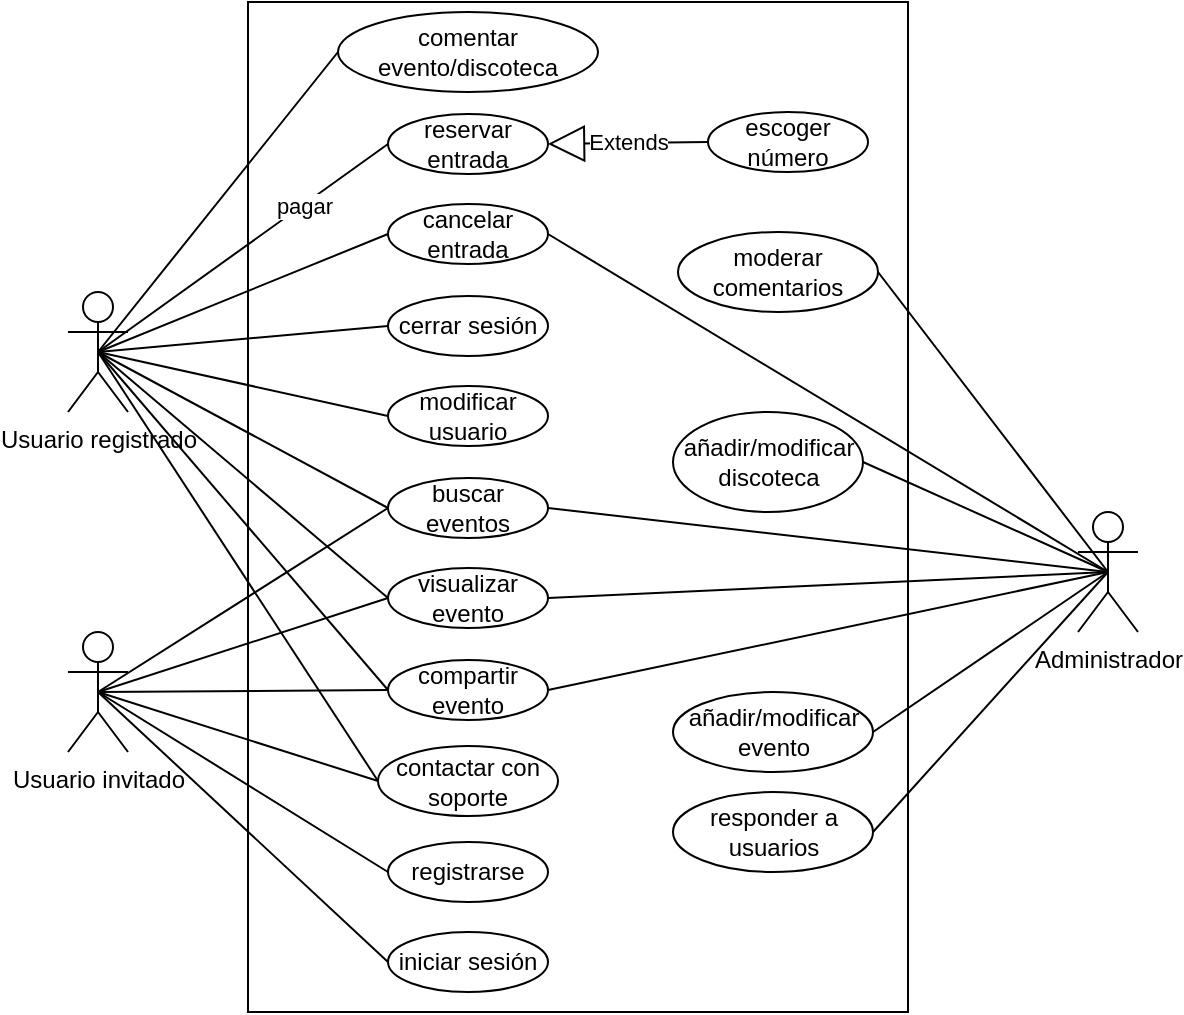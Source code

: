<mxfile version="21.8.2" type="device">
  <diagram name="Page-1" id="17xLx5Jpj_yAPQxF6Sxz">
    <mxGraphModel dx="1434" dy="790" grid="1" gridSize="10" guides="1" tooltips="1" connect="1" arrows="1" fold="1" page="1" pageScale="1" pageWidth="850" pageHeight="1100" math="0" shadow="0">
      <root>
        <mxCell id="0" />
        <mxCell id="1" parent="0" />
        <mxCell id="ru2hNwoar7phW9bpmIqV-1" value="&lt;div&gt;Usuario registrado&lt;/div&gt;" style="shape=umlActor;verticalLabelPosition=bottom;verticalAlign=top;html=1;outlineConnect=0;" parent="1" vertex="1">
          <mxGeometry x="120" y="160" width="30" height="60" as="geometry" />
        </mxCell>
        <mxCell id="ru2hNwoar7phW9bpmIqV-2" value="&lt;div&gt;Usuario invitado&lt;/div&gt;" style="shape=umlActor;verticalLabelPosition=bottom;verticalAlign=top;html=1;outlineConnect=0;" parent="1" vertex="1">
          <mxGeometry x="120" y="330" width="30" height="60" as="geometry" />
        </mxCell>
        <mxCell id="ru2hNwoar7phW9bpmIqV-3" value="&lt;div&gt;Administrador&lt;/div&gt;" style="shape=umlActor;verticalLabelPosition=bottom;verticalAlign=top;html=1;outlineConnect=0;" parent="1" vertex="1">
          <mxGeometry x="625" y="270" width="30" height="60" as="geometry" />
        </mxCell>
        <mxCell id="ru2hNwoar7phW9bpmIqV-4" value="" style="rounded=0;whiteSpace=wrap;html=1;fillColor=none;" parent="1" vertex="1">
          <mxGeometry x="210" y="15" width="330" height="505" as="geometry" />
        </mxCell>
        <mxCell id="ru2hNwoar7phW9bpmIqV-7" value="cerrar sesión" style="ellipse;whiteSpace=wrap;html=1;" parent="1" vertex="1">
          <mxGeometry x="280" y="162" width="80" height="30" as="geometry" />
        </mxCell>
        <mxCell id="ru2hNwoar7phW9bpmIqV-11" value="" style="endArrow=none;html=1;rounded=0;exitX=0.5;exitY=0.5;exitDx=0;exitDy=0;exitPerimeter=0;entryX=0;entryY=0.5;entryDx=0;entryDy=0;" parent="1" source="ru2hNwoar7phW9bpmIqV-1" target="ru2hNwoar7phW9bpmIqV-7" edge="1">
          <mxGeometry width="50" height="50" relative="1" as="geometry">
            <mxPoint x="135" y="160" as="sourcePoint" />
            <mxPoint x="290" y="105" as="targetPoint" />
          </mxGeometry>
        </mxCell>
        <mxCell id="ru2hNwoar7phW9bpmIqV-14" value="buscar eventos" style="ellipse;whiteSpace=wrap;html=1;" parent="1" vertex="1">
          <mxGeometry x="280" y="253" width="80" height="30" as="geometry" />
        </mxCell>
        <mxCell id="ru2hNwoar7phW9bpmIqV-15" value="" style="endArrow=none;html=1;rounded=0;exitX=0.5;exitY=0.5;exitDx=0;exitDy=0;exitPerimeter=0;entryX=0;entryY=0.5;entryDx=0;entryDy=0;" parent="1" source="ru2hNwoar7phW9bpmIqV-1" target="ru2hNwoar7phW9bpmIqV-14" edge="1">
          <mxGeometry width="50" height="50" relative="1" as="geometry">
            <mxPoint x="175" y="230" as="sourcePoint" />
            <mxPoint x="290" y="175" as="targetPoint" />
          </mxGeometry>
        </mxCell>
        <mxCell id="ru2hNwoar7phW9bpmIqV-16" value="registrarse" style="ellipse;whiteSpace=wrap;html=1;" parent="1" vertex="1">
          <mxGeometry x="280" y="435" width="80" height="30" as="geometry" />
        </mxCell>
        <mxCell id="ru2hNwoar7phW9bpmIqV-17" value="" style="endArrow=none;html=1;rounded=0;exitX=0.5;exitY=0.5;exitDx=0;exitDy=0;exitPerimeter=0;entryX=0;entryY=0.5;entryDx=0;entryDy=0;" parent="1" source="ru2hNwoar7phW9bpmIqV-2" target="ru2hNwoar7phW9bpmIqV-16" edge="1">
          <mxGeometry width="50" height="50" relative="1" as="geometry">
            <mxPoint x="170" y="470" as="sourcePoint" />
            <mxPoint x="285" y="415" as="targetPoint" />
          </mxGeometry>
        </mxCell>
        <mxCell id="ru2hNwoar7phW9bpmIqV-18" value="" style="endArrow=none;html=1;rounded=0;exitX=0.5;exitY=0.5;exitDx=0;exitDy=0;exitPerimeter=0;entryX=0;entryY=0.5;entryDx=0;entryDy=0;" parent="1" source="ru2hNwoar7phW9bpmIqV-2" target="ru2hNwoar7phW9bpmIqV-14" edge="1">
          <mxGeometry width="50" height="50" relative="1" as="geometry">
            <mxPoint x="185" y="210" as="sourcePoint" />
            <mxPoint x="290" y="325" as="targetPoint" />
          </mxGeometry>
        </mxCell>
        <mxCell id="ru2hNwoar7phW9bpmIqV-19" value="visualizar evento" style="ellipse;whiteSpace=wrap;html=1;" parent="1" vertex="1">
          <mxGeometry x="280" y="298" width="80" height="30" as="geometry" />
        </mxCell>
        <mxCell id="ru2hNwoar7phW9bpmIqV-21" value="" style="endArrow=none;html=1;rounded=0;exitX=0.5;exitY=0.5;exitDx=0;exitDy=0;exitPerimeter=0;entryX=0;entryY=0.5;entryDx=0;entryDy=0;" parent="1" source="ru2hNwoar7phW9bpmIqV-2" target="ru2hNwoar7phW9bpmIqV-19" edge="1">
          <mxGeometry width="50" height="50" relative="1" as="geometry">
            <mxPoint x="185" y="370" as="sourcePoint" />
            <mxPoint x="290" y="295" as="targetPoint" />
          </mxGeometry>
        </mxCell>
        <mxCell id="ru2hNwoar7phW9bpmIqV-22" value="" style="endArrow=none;html=1;rounded=0;exitX=0.5;exitY=0.5;exitDx=0;exitDy=0;exitPerimeter=0;entryX=0;entryY=0.5;entryDx=0;entryDy=0;" parent="1" source="ru2hNwoar7phW9bpmIqV-1" target="ru2hNwoar7phW9bpmIqV-19" edge="1">
          <mxGeometry width="50" height="50" relative="1" as="geometry">
            <mxPoint x="195" y="370" as="sourcePoint" />
            <mxPoint x="300" y="295" as="targetPoint" />
          </mxGeometry>
        </mxCell>
        <mxCell id="ru2hNwoar7phW9bpmIqV-23" value="compartir evento" style="ellipse;whiteSpace=wrap;html=1;" parent="1" vertex="1">
          <mxGeometry x="280" y="344" width="80" height="30" as="geometry" />
        </mxCell>
        <mxCell id="ru2hNwoar7phW9bpmIqV-24" value="" style="endArrow=none;html=1;rounded=0;exitX=0.5;exitY=0.5;exitDx=0;exitDy=0;exitPerimeter=0;entryX=0;entryY=0.5;entryDx=0;entryDy=0;" parent="1" source="ru2hNwoar7phW9bpmIqV-2" target="ru2hNwoar7phW9bpmIqV-23" edge="1">
          <mxGeometry width="50" height="50" relative="1" as="geometry">
            <mxPoint x="175" y="400" as="sourcePoint" />
            <mxPoint x="290" y="335" as="targetPoint" />
          </mxGeometry>
        </mxCell>
        <mxCell id="ru2hNwoar7phW9bpmIqV-25" value="" style="endArrow=none;html=1;rounded=0;exitX=0.5;exitY=0.5;exitDx=0;exitDy=0;exitPerimeter=0;entryX=0;entryY=0.5;entryDx=0;entryDy=0;" parent="1" source="ru2hNwoar7phW9bpmIqV-1" target="ru2hNwoar7phW9bpmIqV-23" edge="1">
          <mxGeometry width="50" height="50" relative="1" as="geometry">
            <mxPoint x="175" y="230" as="sourcePoint" />
            <mxPoint x="300" y="335" as="targetPoint" />
          </mxGeometry>
        </mxCell>
        <mxCell id="ru2hNwoar7phW9bpmIqV-26" value="añadir/modificar discoteca" style="ellipse;whiteSpace=wrap;html=1;flipV=0;" parent="1" vertex="1">
          <mxGeometry x="422.5" y="220" width="95" height="50" as="geometry" />
        </mxCell>
        <mxCell id="ru2hNwoar7phW9bpmIqV-27" value="" style="endArrow=none;html=1;rounded=0;exitX=0.5;exitY=0.5;exitDx=0;exitDy=0;exitPerimeter=0;entryX=1;entryY=0.5;entryDx=0;entryDy=0;" parent="1" source="ru2hNwoar7phW9bpmIqV-3" target="ru2hNwoar7phW9bpmIqV-26" edge="1">
          <mxGeometry width="50" height="50" relative="1" as="geometry">
            <mxPoint x="335" y="270" as="sourcePoint" />
            <mxPoint x="450" y="215" as="targetPoint" />
          </mxGeometry>
        </mxCell>
        <mxCell id="ru2hNwoar7phW9bpmIqV-28" value="añadir/modificar evento" style="ellipse;whiteSpace=wrap;html=1;flipV=0;" parent="1" vertex="1">
          <mxGeometry x="422.5" y="360" width="100" height="40" as="geometry" />
        </mxCell>
        <mxCell id="ru2hNwoar7phW9bpmIqV-29" value="" style="endArrow=none;html=1;rounded=0;exitX=0.5;exitY=0.5;exitDx=0;exitDy=0;exitPerimeter=0;entryX=1;entryY=0.5;entryDx=0;entryDy=0;" parent="1" source="ru2hNwoar7phW9bpmIqV-3" target="ru2hNwoar7phW9bpmIqV-28" edge="1">
          <mxGeometry width="50" height="50" relative="1" as="geometry">
            <mxPoint x="640" y="340" as="sourcePoint" />
            <mxPoint x="450" y="255" as="targetPoint" />
          </mxGeometry>
        </mxCell>
        <mxCell id="ru2hNwoar7phW9bpmIqV-32" value="comentar evento/discoteca" style="ellipse;whiteSpace=wrap;html=1;" parent="1" vertex="1">
          <mxGeometry x="255" y="20" width="130" height="40" as="geometry" />
        </mxCell>
        <mxCell id="ru2hNwoar7phW9bpmIqV-33" value="" style="endArrow=none;html=1;rounded=0;exitX=0.5;exitY=0.5;exitDx=0;exitDy=0;exitPerimeter=0;entryX=0;entryY=0.5;entryDx=0;entryDy=0;" parent="1" source="ru2hNwoar7phW9bpmIqV-1" target="ru2hNwoar7phW9bpmIqV-32" edge="1">
          <mxGeometry width="50" height="50" relative="1" as="geometry">
            <mxPoint x="175" y="230" as="sourcePoint" />
            <mxPoint x="290" y="175" as="targetPoint" />
          </mxGeometry>
        </mxCell>
        <mxCell id="ru2hNwoar7phW9bpmIqV-34" value="modificar usuario" style="ellipse;whiteSpace=wrap;html=1;" parent="1" vertex="1">
          <mxGeometry x="280" y="207" width="80" height="30" as="geometry" />
        </mxCell>
        <mxCell id="ru2hNwoar7phW9bpmIqV-35" value="" style="endArrow=none;html=1;rounded=0;exitX=0.5;exitY=0.5;exitDx=0;exitDy=0;exitPerimeter=0;entryX=0;entryY=0.5;entryDx=0;entryDy=0;" parent="1" source="ru2hNwoar7phW9bpmIqV-1" target="ru2hNwoar7phW9bpmIqV-34" edge="1">
          <mxGeometry width="50" height="50" relative="1" as="geometry">
            <mxPoint x="185" y="230" as="sourcePoint" />
            <mxPoint x="300" y="215" as="targetPoint" />
          </mxGeometry>
        </mxCell>
        <mxCell id="ru2hNwoar7phW9bpmIqV-36" value="reservar entrada" style="ellipse;whiteSpace=wrap;html=1;" parent="1" vertex="1">
          <mxGeometry x="280" y="71" width="80" height="30" as="geometry" />
        </mxCell>
        <mxCell id="ru2hNwoar7phW9bpmIqV-37" value="" style="endArrow=none;html=1;rounded=0;exitX=0.5;exitY=0.5;exitDx=0;exitDy=0;exitPerimeter=0;entryX=0;entryY=0.5;entryDx=0;entryDy=0;" parent="1" source="ru2hNwoar7phW9bpmIqV-1" target="ru2hNwoar7phW9bpmIqV-36" edge="1">
          <mxGeometry width="50" height="50" relative="1" as="geometry">
            <mxPoint x="175" y="220" as="sourcePoint" />
            <mxPoint x="290" y="205" as="targetPoint" />
          </mxGeometry>
        </mxCell>
        <mxCell id="ru2hNwoar7phW9bpmIqV-51" value="pagar" style="edgeLabel;html=1;align=center;verticalAlign=middle;resizable=0;points=[];" parent="ru2hNwoar7phW9bpmIqV-37" vertex="1" connectable="0">
          <mxGeometry x="0.415" relative="1" as="geometry">
            <mxPoint as="offset" />
          </mxGeometry>
        </mxCell>
        <mxCell id="ru2hNwoar7phW9bpmIqV-38" value="contactar con soporte" style="ellipse;whiteSpace=wrap;html=1;" parent="1" vertex="1">
          <mxGeometry x="275" y="387" width="90" height="35" as="geometry" />
        </mxCell>
        <mxCell id="ru2hNwoar7phW9bpmIqV-39" value="" style="endArrow=none;html=1;rounded=0;exitX=0.5;exitY=0.5;exitDx=0;exitDy=0;exitPerimeter=0;entryX=0;entryY=0.5;entryDx=0;entryDy=0;" parent="1" source="ru2hNwoar7phW9bpmIqV-2" target="ru2hNwoar7phW9bpmIqV-38" edge="1">
          <mxGeometry width="50" height="50" relative="1" as="geometry">
            <mxPoint x="175" y="400" as="sourcePoint" />
            <mxPoint x="290" y="375" as="targetPoint" />
          </mxGeometry>
        </mxCell>
        <mxCell id="ru2hNwoar7phW9bpmIqV-40" value="" style="endArrow=none;html=1;rounded=0;exitX=0.5;exitY=0.5;exitDx=0;exitDy=0;exitPerimeter=0;entryX=0;entryY=0.5;entryDx=0;entryDy=0;" parent="1" source="ru2hNwoar7phW9bpmIqV-1" target="ru2hNwoar7phW9bpmIqV-38" edge="1">
          <mxGeometry width="50" height="50" relative="1" as="geometry">
            <mxPoint x="175" y="230" as="sourcePoint" />
            <mxPoint x="300" y="375" as="targetPoint" />
          </mxGeometry>
        </mxCell>
        <mxCell id="ru2hNwoar7phW9bpmIqV-41" value="responder a usuarios" style="ellipse;whiteSpace=wrap;html=1;flipV=0;" parent="1" vertex="1">
          <mxGeometry x="422.5" y="410" width="100" height="40" as="geometry" />
        </mxCell>
        <mxCell id="ru2hNwoar7phW9bpmIqV-42" value="" style="endArrow=none;html=1;rounded=0;exitX=0.5;exitY=0.5;exitDx=0;exitDy=0;exitPerimeter=0;entryX=1;entryY=0.5;entryDx=0;entryDy=0;" parent="1" source="ru2hNwoar7phW9bpmIqV-3" target="ru2hNwoar7phW9bpmIqV-41" edge="1">
          <mxGeometry width="50" height="50" relative="1" as="geometry">
            <mxPoint x="640" y="350" as="sourcePoint" />
            <mxPoint x="450" y="305" as="targetPoint" />
          </mxGeometry>
        </mxCell>
        <mxCell id="ru2hNwoar7phW9bpmIqV-43" value="moderar comentarios" style="ellipse;whiteSpace=wrap;html=1;" parent="1" vertex="1">
          <mxGeometry x="425" y="130" width="100" height="40" as="geometry" />
        </mxCell>
        <mxCell id="ru2hNwoar7phW9bpmIqV-44" value="" style="endArrow=none;html=1;rounded=0;exitX=0.5;exitY=0.5;exitDx=0;exitDy=0;exitPerimeter=0;entryX=1;entryY=0.5;entryDx=0;entryDy=0;" parent="1" source="ru2hNwoar7phW9bpmIqV-3" target="ru2hNwoar7phW9bpmIqV-43" edge="1">
          <mxGeometry width="50" height="50" relative="1" as="geometry">
            <mxPoint x="640" y="190" as="sourcePoint" />
            <mxPoint x="450" y="145" as="targetPoint" />
          </mxGeometry>
        </mxCell>
        <mxCell id="ru2hNwoar7phW9bpmIqV-45" value="escoger número" style="ellipse;whiteSpace=wrap;html=1;" parent="1" vertex="1">
          <mxGeometry x="440" y="70" width="80" height="30" as="geometry" />
        </mxCell>
        <mxCell id="ru2hNwoar7phW9bpmIqV-46" value="Extends" style="endArrow=block;endSize=16;endFill=0;html=1;rounded=0;exitX=0;exitY=0.5;exitDx=0;exitDy=0;entryX=1;entryY=0.5;entryDx=0;entryDy=0;" parent="1" source="ru2hNwoar7phW9bpmIqV-45" target="ru2hNwoar7phW9bpmIqV-36" edge="1">
          <mxGeometry width="160" relative="1" as="geometry">
            <mxPoint x="490" y="140" as="sourcePoint" />
            <mxPoint x="650" y="140" as="targetPoint" />
          </mxGeometry>
        </mxCell>
        <mxCell id="ru2hNwoar7phW9bpmIqV-47" value="cancelar entrada" style="ellipse;whiteSpace=wrap;html=1;" parent="1" vertex="1">
          <mxGeometry x="280" y="116" width="80" height="30" as="geometry" />
        </mxCell>
        <mxCell id="ru2hNwoar7phW9bpmIqV-48" value="" style="endArrow=none;html=1;rounded=0;entryX=0;entryY=0.5;entryDx=0;entryDy=0;exitX=0.5;exitY=0.5;exitDx=0;exitDy=0;exitPerimeter=0;" parent="1" source="ru2hNwoar7phW9bpmIqV-1" target="ru2hNwoar7phW9bpmIqV-47" edge="1">
          <mxGeometry width="50" height="50" relative="1" as="geometry">
            <mxPoint x="170" y="190" as="sourcePoint" />
            <mxPoint x="290" y="95" as="targetPoint" />
          </mxGeometry>
        </mxCell>
        <mxCell id="ru2hNwoar7phW9bpmIqV-49" value="" style="endArrow=none;html=1;rounded=0;entryX=1;entryY=0.5;entryDx=0;entryDy=0;exitX=0.5;exitY=0.5;exitDx=0;exitDy=0;exitPerimeter=0;" parent="1" source="ru2hNwoar7phW9bpmIqV-3" target="ru2hNwoar7phW9bpmIqV-47" edge="1">
          <mxGeometry width="50" height="50" relative="1" as="geometry">
            <mxPoint x="530" y="160" as="sourcePoint" />
            <mxPoint x="300" y="105" as="targetPoint" />
          </mxGeometry>
        </mxCell>
        <mxCell id="W2gP4M4yLTLJ7H_n7yjI-1" value="iniciar sesión" style="ellipse;whiteSpace=wrap;html=1;" vertex="1" parent="1">
          <mxGeometry x="280" y="480" width="80" height="30" as="geometry" />
        </mxCell>
        <mxCell id="W2gP4M4yLTLJ7H_n7yjI-3" value="" style="endArrow=none;html=1;rounded=0;entryX=0;entryY=0.5;entryDx=0;entryDy=0;exitX=0.5;exitY=0.5;exitDx=0;exitDy=0;exitPerimeter=0;" edge="1" parent="1" source="ru2hNwoar7phW9bpmIqV-2" target="W2gP4M4yLTLJ7H_n7yjI-1">
          <mxGeometry width="50" height="50" relative="1" as="geometry">
            <mxPoint x="140" y="360" as="sourcePoint" />
            <mxPoint x="280" y="470" as="targetPoint" />
          </mxGeometry>
        </mxCell>
        <mxCell id="W2gP4M4yLTLJ7H_n7yjI-4" value="" style="endArrow=none;html=1;rounded=0;entryX=1;entryY=0.5;entryDx=0;entryDy=0;" edge="1" parent="1" target="ru2hNwoar7phW9bpmIqV-14">
          <mxGeometry width="50" height="50" relative="1" as="geometry">
            <mxPoint x="640" y="300" as="sourcePoint" />
            <mxPoint x="525" y="275" as="targetPoint" />
          </mxGeometry>
        </mxCell>
        <mxCell id="W2gP4M4yLTLJ7H_n7yjI-5" value="" style="endArrow=none;html=1;rounded=0;entryX=1;entryY=0.5;entryDx=0;entryDy=0;" edge="1" parent="1" target="ru2hNwoar7phW9bpmIqV-19">
          <mxGeometry width="50" height="50" relative="1" as="geometry">
            <mxPoint x="640" y="300" as="sourcePoint" />
            <mxPoint x="370" y="278" as="targetPoint" />
          </mxGeometry>
        </mxCell>
        <mxCell id="W2gP4M4yLTLJ7H_n7yjI-6" value="" style="endArrow=none;html=1;rounded=0;entryX=1;entryY=0.5;entryDx=0;entryDy=0;" edge="1" parent="1" target="ru2hNwoar7phW9bpmIqV-23">
          <mxGeometry width="50" height="50" relative="1" as="geometry">
            <mxPoint x="640" y="300" as="sourcePoint" />
            <mxPoint x="380" y="288" as="targetPoint" />
          </mxGeometry>
        </mxCell>
      </root>
    </mxGraphModel>
  </diagram>
</mxfile>
